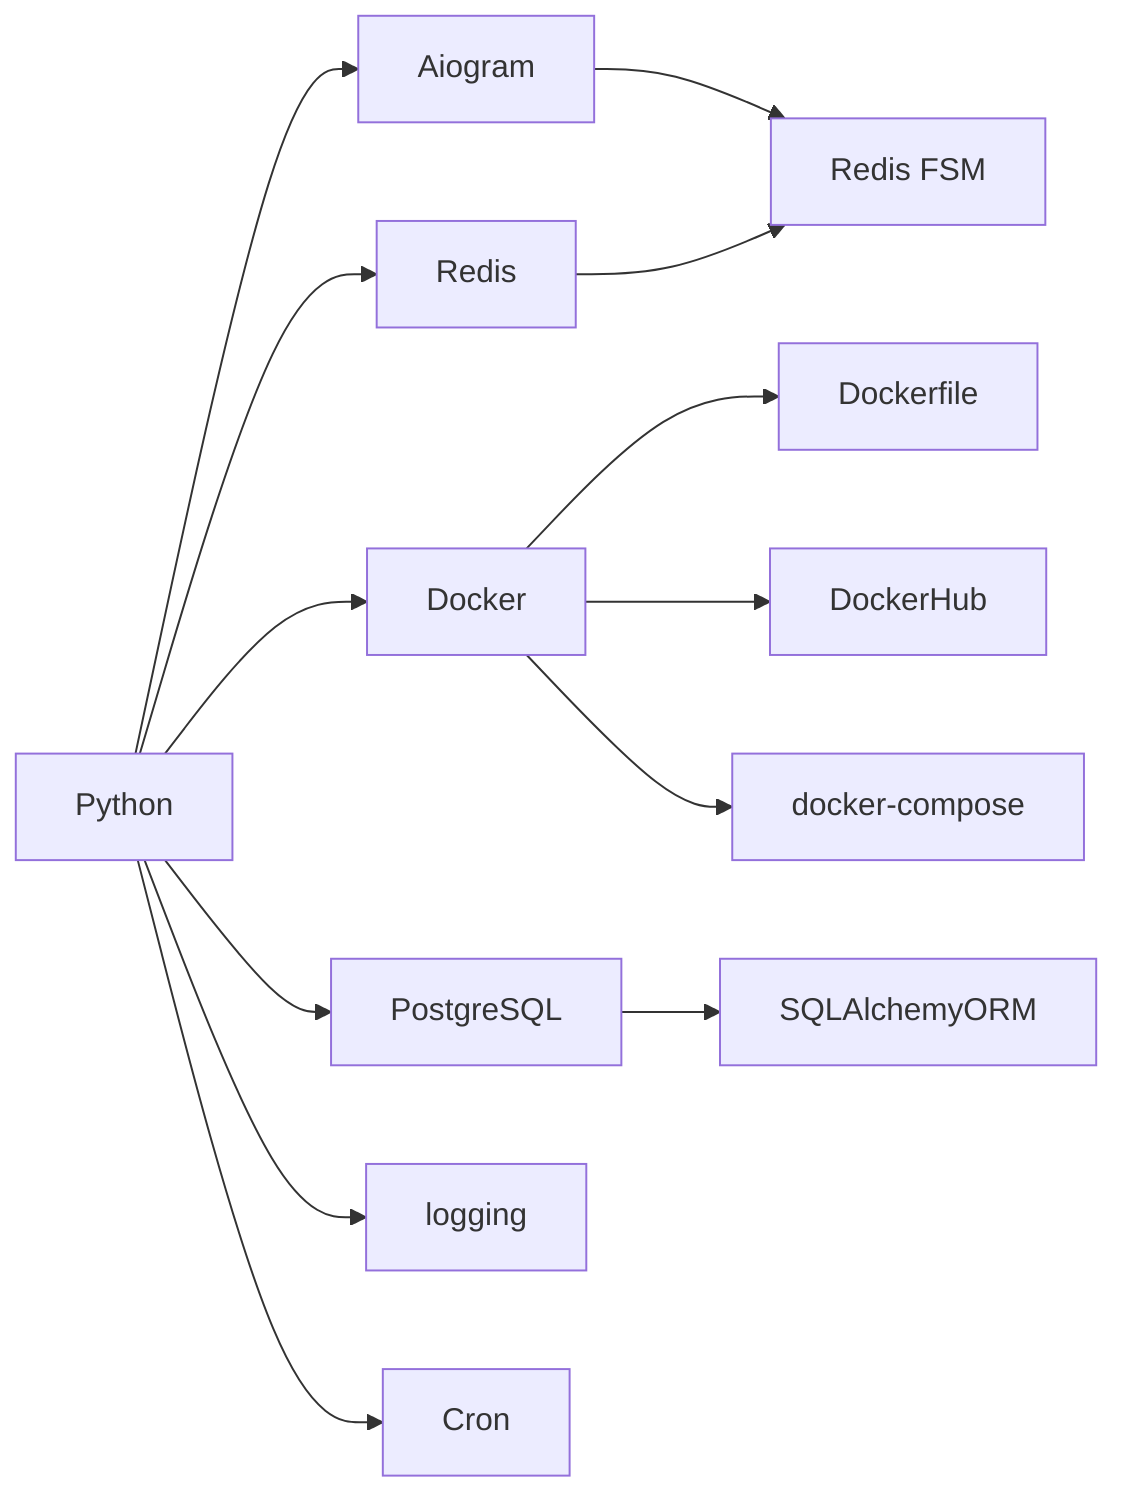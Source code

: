 graph LR
    A[Python] --> B[Aiogram]
    B --> BA[Redis FSM]
    C --> BA[Redis FSM]
    A --> C[Redis]
    A --> D[Docker]
    D --> AD[Dockerfile]
    D --> ADA[DockerHub]
    D --> DB[docker-compose]
    A --> E[PostgreSQL]
    E --> AB[SQLAlchemyORM]
    A --> F[logging]
    A --> G[Cron]